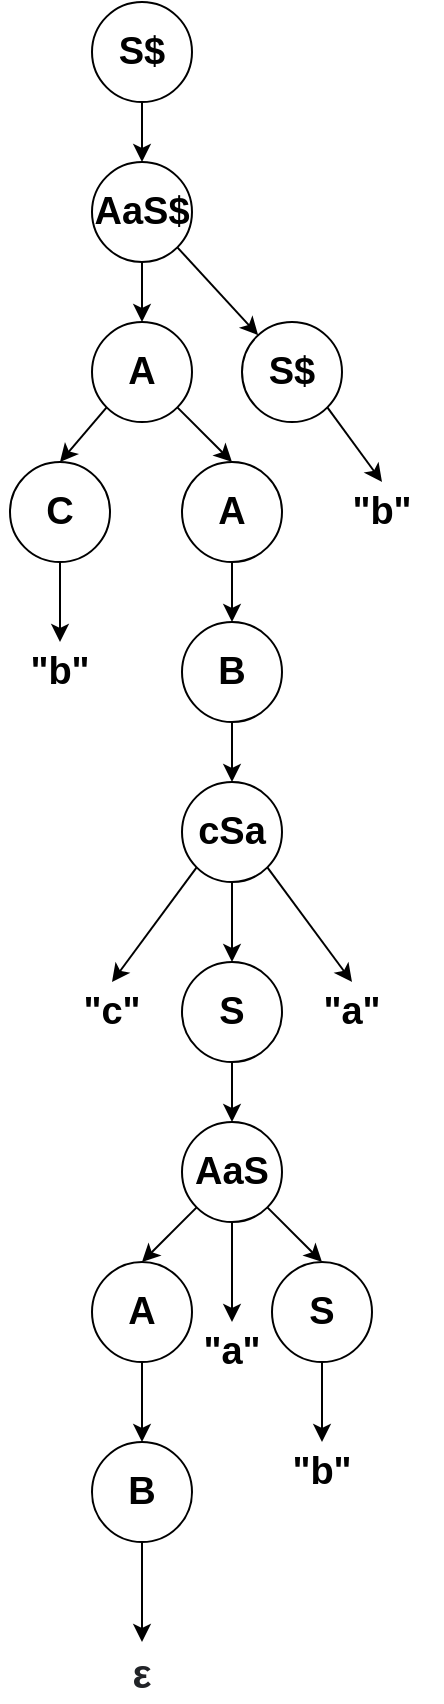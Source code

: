 <mxfile>
    <diagram id="L4Y78joehgUVkIs8q6hq" name="Page-1">
        <mxGraphModel dx="1063" dy="656" grid="1" gridSize="10" guides="1" tooltips="1" connect="1" arrows="1" fold="1" page="1" pageScale="1" pageWidth="827" pageHeight="1169" math="0" shadow="0">
            <root>
                <mxCell id="0"/>
                <mxCell id="1" parent="0"/>
                <mxCell id="60" style="edgeStyle=none;html=1;exitX=0.5;exitY=1;exitDx=0;exitDy=0;entryX=0.5;entryY=0;entryDx=0;entryDy=0;" edge="1" parent="1" source="26" target="27">
                    <mxGeometry relative="1" as="geometry"/>
                </mxCell>
                <mxCell id="26" value="&lt;font style=&quot;font-size: 19px;&quot;&gt;&lt;b&gt;S$&lt;/b&gt;&lt;/font&gt;" style="ellipse;whiteSpace=wrap;html=1;aspect=fixed;" vertex="1" parent="1">
                    <mxGeometry x="410" y="400" width="50" height="50" as="geometry"/>
                </mxCell>
                <mxCell id="59" style="edgeStyle=none;html=1;exitX=0.5;exitY=1;exitDx=0;exitDy=0;entryX=0.5;entryY=0;entryDx=0;entryDy=0;" edge="1" parent="1" source="27" target="28">
                    <mxGeometry relative="1" as="geometry"/>
                </mxCell>
                <mxCell id="27" value="&lt;span style=&quot;font-size: 19px;&quot;&gt;&lt;b&gt;AaS$&lt;/b&gt;&lt;/span&gt;" style="ellipse;whiteSpace=wrap;html=1;aspect=fixed;" vertex="1" parent="1">
                    <mxGeometry x="410" y="480" width="50" height="50" as="geometry"/>
                </mxCell>
                <mxCell id="57" style="edgeStyle=none;html=1;exitX=1;exitY=1;exitDx=0;exitDy=0;entryX=0.5;entryY=0;entryDx=0;entryDy=0;" edge="1" parent="1" source="28" target="32">
                    <mxGeometry relative="1" as="geometry"/>
                </mxCell>
                <mxCell id="58" style="edgeStyle=none;html=1;exitX=0;exitY=1;exitDx=0;exitDy=0;entryX=0.5;entryY=0;entryDx=0;entryDy=0;" edge="1" parent="1" source="28" target="30">
                    <mxGeometry relative="1" as="geometry"/>
                </mxCell>
                <mxCell id="28" value="&lt;font style=&quot;font-size: 19px;&quot;&gt;&lt;b&gt;A&lt;/b&gt;&lt;/font&gt;" style="ellipse;whiteSpace=wrap;html=1;aspect=fixed;" vertex="1" parent="1">
                    <mxGeometry x="410" y="560" width="50" height="50" as="geometry"/>
                </mxCell>
                <mxCell id="56" style="edgeStyle=none;html=1;exitX=0.5;exitY=1;exitDx=0;exitDy=0;entryX=0.5;entryY=0;entryDx=0;entryDy=0;" edge="1" parent="1" source="30" target="33">
                    <mxGeometry relative="1" as="geometry"/>
                </mxCell>
                <mxCell id="30" value="&lt;font style=&quot;font-size: 19px;&quot;&gt;&lt;b&gt;C&lt;/b&gt;&lt;/font&gt;" style="ellipse;whiteSpace=wrap;html=1;aspect=fixed;" vertex="1" parent="1">
                    <mxGeometry x="369" y="630" width="50" height="50" as="geometry"/>
                </mxCell>
                <mxCell id="61" style="edgeStyle=none;html=1;exitX=0.5;exitY=1;exitDx=0;exitDy=0;entryX=0.5;entryY=0;entryDx=0;entryDy=0;" edge="1" parent="1" source="32" target="34">
                    <mxGeometry relative="1" as="geometry"/>
                </mxCell>
                <mxCell id="32" value="&lt;font style=&quot;font-size: 19px;&quot;&gt;&lt;b&gt;A&lt;/b&gt;&lt;/font&gt;" style="ellipse;whiteSpace=wrap;html=1;aspect=fixed;" vertex="1" parent="1">
                    <mxGeometry x="455" y="630" width="50" height="50" as="geometry"/>
                </mxCell>
                <mxCell id="33" value="&lt;span style=&quot;font-size: 19px;&quot;&gt;&lt;b&gt;&quot;b&quot;&lt;/b&gt;&lt;/span&gt;" style="text;html=1;align=center;verticalAlign=middle;whiteSpace=wrap;rounded=0;" vertex="1" parent="1">
                    <mxGeometry x="364" y="720" width="60" height="30" as="geometry"/>
                </mxCell>
                <mxCell id="55" style="edgeStyle=none;html=1;exitX=0.5;exitY=1;exitDx=0;exitDy=0;entryX=0.5;entryY=0;entryDx=0;entryDy=0;" edge="1" parent="1" source="34" target="35">
                    <mxGeometry relative="1" as="geometry"/>
                </mxCell>
                <mxCell id="34" value="&lt;font style=&quot;font-size: 19px;&quot;&gt;&lt;b&gt;B&lt;/b&gt;&lt;/font&gt;" style="ellipse;whiteSpace=wrap;html=1;aspect=fixed;" vertex="1" parent="1">
                    <mxGeometry x="455" y="710" width="50" height="50" as="geometry"/>
                </mxCell>
                <mxCell id="52" style="edgeStyle=none;html=1;exitX=0.5;exitY=1;exitDx=0;exitDy=0;entryX=0.5;entryY=0;entryDx=0;entryDy=0;" edge="1" parent="1" source="35" target="36">
                    <mxGeometry relative="1" as="geometry"/>
                </mxCell>
                <mxCell id="53" style="edgeStyle=none;html=1;exitX=0;exitY=1;exitDx=0;exitDy=0;entryX=0.5;entryY=0;entryDx=0;entryDy=0;" edge="1" parent="1" source="35" target="38">
                    <mxGeometry relative="1" as="geometry"/>
                </mxCell>
                <mxCell id="54" style="edgeStyle=none;html=1;exitX=1;exitY=1;exitDx=0;exitDy=0;entryX=0.5;entryY=0;entryDx=0;entryDy=0;" edge="1" parent="1" source="35" target="39">
                    <mxGeometry relative="1" as="geometry"/>
                </mxCell>
                <mxCell id="35" value="&lt;font style=&quot;font-size: 19px;&quot;&gt;&lt;b&gt;cSa&lt;/b&gt;&lt;/font&gt;" style="ellipse;whiteSpace=wrap;html=1;aspect=fixed;" vertex="1" parent="1">
                    <mxGeometry x="455" y="790" width="50" height="50" as="geometry"/>
                </mxCell>
                <mxCell id="51" style="edgeStyle=none;html=1;entryX=0.5;entryY=0;entryDx=0;entryDy=0;" edge="1" parent="1" source="36" target="37">
                    <mxGeometry relative="1" as="geometry"/>
                </mxCell>
                <mxCell id="36" value="&lt;font style=&quot;font-size: 19px;&quot;&gt;&lt;b&gt;S&lt;/b&gt;&lt;/font&gt;" style="ellipse;whiteSpace=wrap;html=1;aspect=fixed;" vertex="1" parent="1">
                    <mxGeometry x="455" y="880" width="50" height="50" as="geometry"/>
                </mxCell>
                <mxCell id="43" style="edgeStyle=none;html=1;exitX=0.5;exitY=1;exitDx=0;exitDy=0;" edge="1" parent="1" source="37">
                    <mxGeometry relative="1" as="geometry">
                        <mxPoint x="480" y="1060" as="targetPoint"/>
                    </mxGeometry>
                </mxCell>
                <mxCell id="49" style="edgeStyle=none;html=1;exitX=0;exitY=1;exitDx=0;exitDy=0;entryX=0.5;entryY=0;entryDx=0;entryDy=0;" edge="1" parent="1" source="37" target="41">
                    <mxGeometry relative="1" as="geometry"/>
                </mxCell>
                <mxCell id="50" style="edgeStyle=none;html=1;exitX=1;exitY=1;exitDx=0;exitDy=0;entryX=0.5;entryY=0;entryDx=0;entryDy=0;" edge="1" parent="1" source="37" target="42">
                    <mxGeometry relative="1" as="geometry"/>
                </mxCell>
                <mxCell id="37" value="&lt;font style=&quot;font-size: 19px;&quot;&gt;&lt;b&gt;AaS&lt;/b&gt;&lt;/font&gt;" style="ellipse;whiteSpace=wrap;html=1;aspect=fixed;" vertex="1" parent="1">
                    <mxGeometry x="455" y="960" width="50" height="50" as="geometry"/>
                </mxCell>
                <mxCell id="38" value="&lt;span style=&quot;font-size: 19px;&quot;&gt;&lt;b&gt;&quot;c&quot;&lt;/b&gt;&lt;/span&gt;" style="text;html=1;align=center;verticalAlign=middle;whiteSpace=wrap;rounded=0;" vertex="1" parent="1">
                    <mxGeometry x="390" y="890" width="60" height="30" as="geometry"/>
                </mxCell>
                <mxCell id="39" value="&lt;span style=&quot;font-size: 19px;&quot;&gt;&lt;b&gt;&quot;a&quot;&lt;/b&gt;&lt;/span&gt;" style="text;html=1;align=center;verticalAlign=middle;whiteSpace=wrap;rounded=0;" vertex="1" parent="1">
                    <mxGeometry x="510" y="890" width="60" height="30" as="geometry"/>
                </mxCell>
                <mxCell id="45" style="edgeStyle=none;html=1;exitX=0.5;exitY=1;exitDx=0;exitDy=0;" edge="1" parent="1" source="46">
                    <mxGeometry relative="1" as="geometry">
                        <mxPoint x="435" y="1220" as="targetPoint"/>
                    </mxGeometry>
                </mxCell>
                <mxCell id="41" value="&lt;font style=&quot;font-size: 19px;&quot;&gt;&lt;b&gt;A&lt;/b&gt;&lt;/font&gt;" style="ellipse;whiteSpace=wrap;html=1;aspect=fixed;" vertex="1" parent="1">
                    <mxGeometry x="410" y="1030" width="50" height="50" as="geometry"/>
                </mxCell>
                <mxCell id="64" style="edgeStyle=none;html=1;exitX=0.5;exitY=1;exitDx=0;exitDy=0;entryX=0.5;entryY=0;entryDx=0;entryDy=0;" edge="1" parent="1" source="42" target="44">
                    <mxGeometry relative="1" as="geometry"/>
                </mxCell>
                <mxCell id="42" value="&lt;font style=&quot;font-size: 19px;&quot;&gt;&lt;b&gt;S&lt;/b&gt;&lt;/font&gt;" style="ellipse;whiteSpace=wrap;html=1;aspect=fixed;" vertex="1" parent="1">
                    <mxGeometry x="500" y="1030" width="50" height="50" as="geometry"/>
                </mxCell>
                <mxCell id="44" value="&lt;span style=&quot;font-size: 19px;&quot;&gt;&lt;b&gt;&quot;b&quot;&lt;/b&gt;&lt;/span&gt;" style="text;html=1;align=center;verticalAlign=middle;whiteSpace=wrap;rounded=0;" vertex="1" parent="1">
                    <mxGeometry x="495" y="1120" width="60" height="30" as="geometry"/>
                </mxCell>
                <mxCell id="48" value="&lt;pre style=&quot;font-family: var(--ds-font-family-code); overflow: auto; padding: calc(var(--ds-md-zoom)*8px)calc(var(--ds-md-zoom)*12px); text-wrap-mode: wrap; word-break: break-all; caret-color: rgb(255, 255, 255); text-align: start; margin-top: 0px !important; margin-bottom: 0px !important;&quot;&gt;&lt;font style=&quot;font-size: 20px;&quot;&gt;&lt;b&gt;ε&lt;/b&gt;&lt;/font&gt;&lt;/pre&gt;" style="text;html=1;align=center;verticalAlign=middle;whiteSpace=wrap;rounded=0;fontColor=#212327;" vertex="1" parent="1">
                    <mxGeometry x="405" y="1220" width="60" height="30" as="geometry"/>
                </mxCell>
                <mxCell id="62" value="&lt;span style=&quot;font-size: 19px;&quot;&gt;&lt;b&gt;&quot;b&quot;&lt;/b&gt;&lt;/span&gt;" style="text;html=1;align=center;verticalAlign=middle;whiteSpace=wrap;rounded=0;" vertex="1" parent="1">
                    <mxGeometry x="525" y="640" width="60" height="30" as="geometry"/>
                </mxCell>
                <mxCell id="65" value="&lt;span style=&quot;font-size: 19px;&quot;&gt;&lt;b&gt;&quot;a&quot;&lt;/b&gt;&lt;/span&gt;" style="text;html=1;align=center;verticalAlign=middle;whiteSpace=wrap;rounded=0;" vertex="1" parent="1">
                    <mxGeometry x="450" y="1060" width="60" height="30" as="geometry"/>
                </mxCell>
                <mxCell id="68" value="" style="edgeStyle=none;html=1;exitX=1;exitY=1;exitDx=0;exitDy=0;" edge="1" parent="1" source="27" target="66">
                    <mxGeometry relative="1" as="geometry">
                        <mxPoint x="453" y="543" as="sourcePoint"/>
                        <mxPoint x="590" y="670" as="targetPoint"/>
                        <Array as="points"/>
                    </mxGeometry>
                </mxCell>
                <mxCell id="70" style="edgeStyle=none;html=1;exitX=1;exitY=1;exitDx=0;exitDy=0;entryX=0.5;entryY=0;entryDx=0;entryDy=0;" edge="1" parent="1" source="66" target="62">
                    <mxGeometry relative="1" as="geometry"/>
                </mxCell>
                <mxCell id="66" value="&lt;font style=&quot;font-size: 19px;&quot;&gt;&lt;b&gt;S$&lt;/b&gt;&lt;/font&gt;" style="ellipse;whiteSpace=wrap;html=1;aspect=fixed;" vertex="1" parent="1">
                    <mxGeometry x="485" y="560" width="50" height="50" as="geometry"/>
                </mxCell>
                <mxCell id="72" value="" style="edgeStyle=none;html=1;exitX=0.5;exitY=1;exitDx=0;exitDy=0;" edge="1" parent="1" source="41" target="46">
                    <mxGeometry relative="1" as="geometry">
                        <mxPoint x="429.5" y="1230.0" as="targetPoint"/>
                        <mxPoint x="435" y="1080" as="sourcePoint"/>
                    </mxGeometry>
                </mxCell>
                <mxCell id="46" value="&lt;font style=&quot;font-size: 19px;&quot;&gt;&lt;b&gt;B&lt;/b&gt;&lt;/font&gt;" style="ellipse;whiteSpace=wrap;html=1;aspect=fixed;" vertex="1" parent="1">
                    <mxGeometry x="410" y="1120" width="50" height="50" as="geometry"/>
                </mxCell>
            </root>
        </mxGraphModel>
    </diagram>
</mxfile>